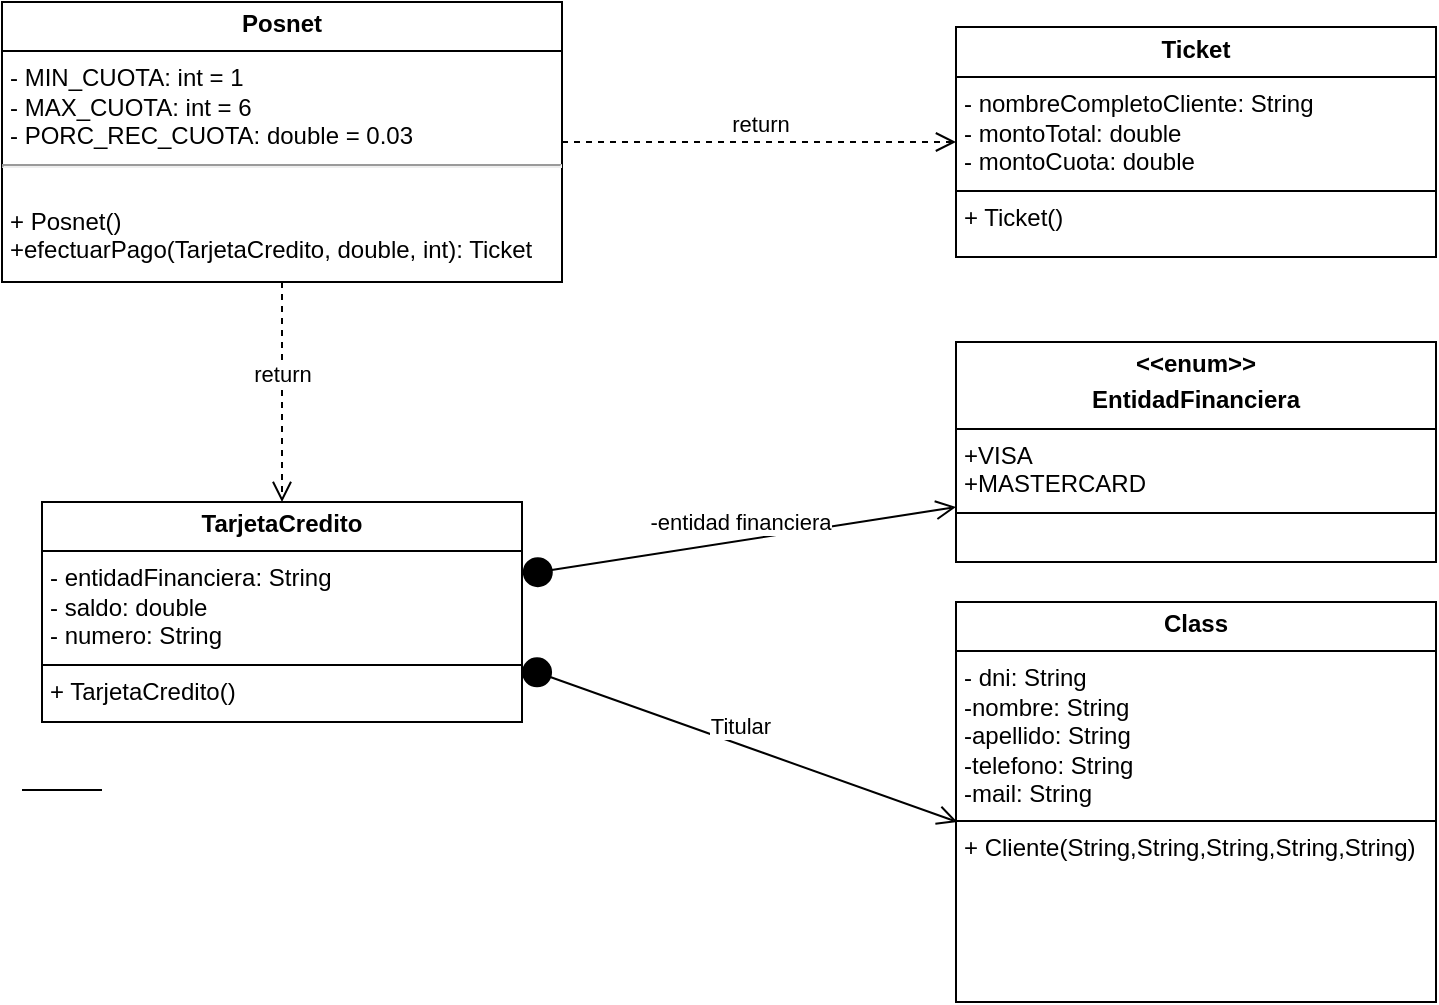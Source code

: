 <mxfile version="24.7.16">
  <diagram id="C5RBs43oDa-KdzZeNtuy" name="Page-1">
    <mxGraphModel dx="1472" dy="788" grid="1" gridSize="10" guides="1" tooltips="1" connect="1" arrows="1" fold="1" page="1" pageScale="1" pageWidth="827" pageHeight="1169" math="0" shadow="0">
      <root>
        <mxCell id="WIyWlLk6GJQsqaUBKTNV-0" />
        <mxCell id="WIyWlLk6GJQsqaUBKTNV-1" parent="WIyWlLk6GJQsqaUBKTNV-0" />
        <mxCell id="4DTPXlKomsYZ5TSFMZNl-14" value="&lt;p style=&quot;margin:0px;margin-top:4px;text-align:center;&quot;&gt;&lt;b&gt;Class&lt;/b&gt;&lt;/p&gt;&lt;hr size=&quot;1&quot; style=&quot;border-style:solid;&quot;&gt;&lt;p style=&quot;margin:0px;margin-left:4px;&quot;&gt;- dni: String&lt;/p&gt;&lt;p style=&quot;margin:0px;margin-left:4px;&quot;&gt;-nombre: String&lt;/p&gt;&lt;p style=&quot;margin:0px;margin-left:4px;&quot;&gt;-apellido: String&lt;/p&gt;&lt;p style=&quot;margin:0px;margin-left:4px;&quot;&gt;-telefono: String&lt;/p&gt;&lt;p style=&quot;margin:0px;margin-left:4px;&quot;&gt;-mail: String&lt;/p&gt;&lt;hr size=&quot;1&quot; style=&quot;border-style:solid;&quot;&gt;&lt;p style=&quot;margin:0px;margin-left:4px;&quot;&gt;+ Cliente(String,String,String,String,String)&lt;/p&gt;" style="verticalAlign=top;align=left;overflow=fill;html=1;whiteSpace=wrap;" vertex="1" parent="WIyWlLk6GJQsqaUBKTNV-1">
          <mxGeometry x="487" y="460" width="240" height="200" as="geometry" />
        </mxCell>
        <mxCell id="4DTPXlKomsYZ5TSFMZNl-15" value="&lt;p style=&quot;margin:0px;margin-top:4px;text-align:center;&quot;&gt;&lt;b&gt;TarjetaCredito&lt;/b&gt;&lt;/p&gt;&lt;hr size=&quot;1&quot; style=&quot;border-style:solid;&quot;&gt;&lt;p style=&quot;margin:0px;margin-left:4px;&quot;&gt;- entidadFinanciera: String&lt;/p&gt;&lt;p style=&quot;margin:0px;margin-left:4px;&quot;&gt;- saldo: double&lt;/p&gt;&lt;p style=&quot;margin:0px;margin-left:4px;&quot;&gt;- numero: String&lt;/p&gt;&lt;hr size=&quot;1&quot; style=&quot;border-style:solid;&quot;&gt;&lt;p style=&quot;margin:0px;margin-left:4px;&quot;&gt;+ TarjetaCredito()&lt;/p&gt;" style="verticalAlign=top;align=left;overflow=fill;html=1;whiteSpace=wrap;" vertex="1" parent="WIyWlLk6GJQsqaUBKTNV-1">
          <mxGeometry x="30" y="410" width="240" height="110" as="geometry" />
        </mxCell>
        <mxCell id="4DTPXlKomsYZ5TSFMZNl-16" value="&lt;p style=&quot;margin:0px;margin-top:4px;text-align:center;&quot;&gt;&lt;b&gt;&amp;lt;&amp;lt;enum&amp;gt;&amp;gt;&lt;/b&gt;&lt;/p&gt;&lt;p style=&quot;margin:0px;margin-top:4px;text-align:center;&quot;&gt;&lt;b&gt;EntidadFinanciera&lt;/b&gt;&lt;/p&gt;&lt;hr size=&quot;1&quot; style=&quot;border-style:solid;&quot;&gt;&lt;p style=&quot;margin:0px;margin-left:4px;&quot;&gt;+VISA&lt;/p&gt;&lt;p style=&quot;margin:0px;margin-left:4px;&quot;&gt;+MASTERCARD&lt;/p&gt;&lt;hr size=&quot;1&quot; style=&quot;border-style:solid;&quot;&gt;&lt;p style=&quot;margin:0px;margin-left:4px;&quot;&gt;&lt;br&gt;&lt;/p&gt;" style="verticalAlign=top;align=left;overflow=fill;html=1;whiteSpace=wrap;" vertex="1" parent="WIyWlLk6GJQsqaUBKTNV-1">
          <mxGeometry x="487" y="330" width="240" height="110" as="geometry" />
        </mxCell>
        <mxCell id="4DTPXlKomsYZ5TSFMZNl-18" value="&lt;p style=&quot;margin:0px;margin-top:4px;text-align:center;&quot;&gt;&lt;b&gt;Ticket&lt;/b&gt;&lt;/p&gt;&lt;hr size=&quot;1&quot; style=&quot;border-style:solid;&quot;&gt;&lt;p style=&quot;margin:0px;margin-left:4px;&quot;&gt;- nombreCompletoCliente: String&lt;/p&gt;&lt;p style=&quot;margin:0px;margin-left:4px;&quot;&gt;- montoTotal: double&lt;/p&gt;&lt;p style=&quot;margin:0px;margin-left:4px;&quot;&gt;- montoCuota: double&lt;/p&gt;&lt;hr size=&quot;1&quot; style=&quot;border-style:solid;&quot;&gt;&lt;p style=&quot;margin:0px;margin-left:4px;&quot;&gt;+ Ticket()&lt;/p&gt;" style="verticalAlign=top;align=left;overflow=fill;html=1;whiteSpace=wrap;" vertex="1" parent="WIyWlLk6GJQsqaUBKTNV-1">
          <mxGeometry x="487" y="172.5" width="240" height="115" as="geometry" />
        </mxCell>
        <mxCell id="4DTPXlKomsYZ5TSFMZNl-19" value="&lt;p style=&quot;margin:0px;margin-top:4px;text-align:center;&quot;&gt;&lt;b&gt;Posnet&lt;/b&gt;&lt;/p&gt;&lt;hr size=&quot;1&quot; style=&quot;border-style:solid;&quot;&gt;&lt;p style=&quot;margin:0px;margin-left:4px;&quot;&gt;- MIN_CUOTA: int = 1&lt;/p&gt;&lt;p style=&quot;margin:0px;margin-left:4px;&quot;&gt;- MAX_CUOTA: int = 6&lt;/p&gt;&lt;p style=&quot;margin:0px;margin-left:4px;&quot;&gt;- PORC_REC_CUOTA: double = 0.03&lt;/p&gt;&lt;hr&gt;&lt;p style=&quot;margin:0px;margin-left:4px;&quot;&gt;&lt;br&gt;&lt;/p&gt;&lt;p style=&quot;margin:0px;margin-left:4px;&quot;&gt;+ Posnet()&lt;/p&gt;&lt;p style=&quot;margin:0px;margin-left:4px;&quot;&gt;+efectuarPago(TarjetaCredito, double, int): Ticket&lt;/p&gt;&lt;p style=&quot;margin:0px;margin-left:4px;&quot;&gt;&lt;br&gt;&lt;/p&gt;" style="verticalAlign=top;align=left;overflow=fill;html=1;whiteSpace=wrap;" vertex="1" parent="WIyWlLk6GJQsqaUBKTNV-1">
          <mxGeometry x="10" y="160" width="280" height="140" as="geometry" />
        </mxCell>
        <mxCell id="4DTPXlKomsYZ5TSFMZNl-20" value="" style="line;strokeWidth=1;fillColor=none;align=left;verticalAlign=middle;spacingTop=-1;spacingLeft=3;spacingRight=3;rotatable=0;labelPosition=right;points=[];portConstraint=eastwest;strokeColor=inherit;" vertex="1" parent="WIyWlLk6GJQsqaUBKTNV-1">
          <mxGeometry x="20" y="550" width="40" height="8" as="geometry" />
        </mxCell>
        <mxCell id="4DTPXlKomsYZ5TSFMZNl-24" value="Titular" style="html=1;verticalAlign=bottom;startArrow=circle;startFill=1;endArrow=open;startSize=6;endSize=8;curved=0;rounded=0;exitX=1;exitY=0.75;exitDx=0;exitDy=0;entryX=0.003;entryY=0.55;entryDx=0;entryDy=0;entryPerimeter=0;" edge="1" parent="WIyWlLk6GJQsqaUBKTNV-1" source="4DTPXlKomsYZ5TSFMZNl-15" target="4DTPXlKomsYZ5TSFMZNl-14">
          <mxGeometry width="80" relative="1" as="geometry">
            <mxPoint x="360" y="480" as="sourcePoint" />
            <mxPoint x="440" y="480" as="targetPoint" />
            <Array as="points" />
          </mxGeometry>
        </mxCell>
        <mxCell id="4DTPXlKomsYZ5TSFMZNl-25" value="-entidad financiera" style="html=1;verticalAlign=bottom;startArrow=circle;startFill=1;endArrow=open;startSize=6;endSize=8;curved=0;rounded=0;entryX=0;entryY=0.75;entryDx=0;entryDy=0;" edge="1" parent="WIyWlLk6GJQsqaUBKTNV-1" source="4DTPXlKomsYZ5TSFMZNl-15" target="4DTPXlKomsYZ5TSFMZNl-16">
          <mxGeometry width="80" relative="1" as="geometry">
            <mxPoint x="260" y="463" as="sourcePoint" />
            <mxPoint x="440" y="480" as="targetPoint" />
          </mxGeometry>
        </mxCell>
        <mxCell id="4DTPXlKomsYZ5TSFMZNl-26" value="return" style="html=1;verticalAlign=bottom;endArrow=open;dashed=1;endSize=8;curved=0;rounded=0;exitX=0.5;exitY=1;exitDx=0;exitDy=0;entryX=0.5;entryY=0;entryDx=0;entryDy=0;" edge="1" parent="WIyWlLk6GJQsqaUBKTNV-1" source="4DTPXlKomsYZ5TSFMZNl-19" target="4DTPXlKomsYZ5TSFMZNl-15">
          <mxGeometry relative="1" as="geometry">
            <mxPoint x="440" y="400" as="sourcePoint" />
            <mxPoint x="360" y="400" as="targetPoint" />
          </mxGeometry>
        </mxCell>
        <mxCell id="4DTPXlKomsYZ5TSFMZNl-27" value="return" style="html=1;verticalAlign=bottom;endArrow=open;dashed=1;endSize=8;curved=0;rounded=0;exitX=1;exitY=0.5;exitDx=0;exitDy=0;entryX=0;entryY=0.5;entryDx=0;entryDy=0;" edge="1" parent="WIyWlLk6GJQsqaUBKTNV-1" source="4DTPXlKomsYZ5TSFMZNl-19" target="4DTPXlKomsYZ5TSFMZNl-18">
          <mxGeometry relative="1" as="geometry">
            <mxPoint x="440" y="400" as="sourcePoint" />
            <mxPoint x="360" y="400" as="targetPoint" />
          </mxGeometry>
        </mxCell>
      </root>
    </mxGraphModel>
  </diagram>
</mxfile>
